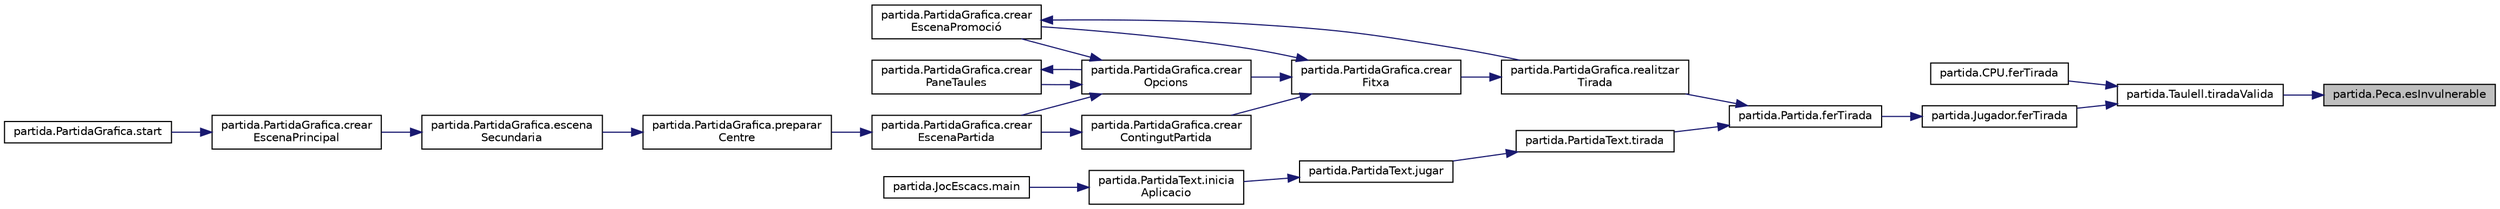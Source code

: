 digraph "partida.Peca.esInvulnerable"
{
 // LATEX_PDF_SIZE
  edge [fontname="Helvetica",fontsize="10",labelfontname="Helvetica",labelfontsize="10"];
  node [fontname="Helvetica",fontsize="10",shape=record];
  rankdir="RL";
  Node1 [label="partida.Peca.esInvulnerable",height=0.2,width=0.4,color="black", fillcolor="grey75", style="filled", fontcolor="black",tooltip="Invulnerabilitat."];
  Node1 -> Node2 [dir="back",color="midnightblue",fontsize="10",style="solid"];
  Node2 [label="partida.Taulell.tiradaValida",height=0.2,width=0.4,color="black", fillcolor="white", style="filled",URL="$classpartida_1_1_taulell.html#a378c7b029e0e64c33ecaa952fa584a31",tooltip="Fa totes les comprovacions per veure si la tirada entrada es valida o no."];
  Node2 -> Node3 [dir="back",color="midnightblue",fontsize="10",style="solid"];
  Node3 [label="partida.CPU.ferTirada",height=0.2,width=0.4,color="black", fillcolor="white", style="filled",URL="$classpartida_1_1_c_p_u.html#a0faa511637755fa4e4414e24fb7ac1e7",tooltip="Realitza l'acció de tirar una peça."];
  Node2 -> Node4 [dir="back",color="midnightblue",fontsize="10",style="solid"];
  Node4 [label="partida.Jugador.ferTirada",height=0.2,width=0.4,color="black", fillcolor="white", style="filled",URL="$classpartida_1_1_jugador.html#a6092f4063c6b8c6704000af4e48b93d1",tooltip="Fa totes les comprovacions per veure si la tirada entrada es valida o no i es realitza la tirada."];
  Node4 -> Node5 [dir="back",color="midnightblue",fontsize="10",style="solid"];
  Node5 [label="partida.Partida.ferTirada",height=0.2,width=0.4,color="black", fillcolor="white", style="filled",URL="$classpartida_1_1_partida.html#a7cf55f1cf2593fc89ce8f6bd26d14ad7",tooltip="Funció principal del programa: realitza una tirada un jugador."];
  Node5 -> Node6 [dir="back",color="midnightblue",fontsize="10",style="solid"];
  Node6 [label="partida.PartidaGrafica.realitzar\lTirada",height=0.2,width=0.4,color="black", fillcolor="white", style="filled",URL="$classpartida_1_1_partida_grafica.html#acb4c99e7ee645483ab9f9955d320b117",tooltip="Realitza una tirada."];
  Node6 -> Node7 [dir="back",color="midnightblue",fontsize="10",style="solid"];
  Node7 [label="partida.PartidaGrafica.crear\lFitxa",height=0.2,width=0.4,color="black", fillcolor="white", style="filled",URL="$classpartida_1_1_partida_grafica.html#ad79e50c713a3e043355a0f20f9cc5cea",tooltip="Crea la fitxa gràfica que anirà al taulell gràfic."];
  Node7 -> Node8 [dir="back",color="midnightblue",fontsize="10",style="solid"];
  Node8 [label="partida.PartidaGrafica.crear\lContingutPartida",height=0.2,width=0.4,color="black", fillcolor="white", style="filled",URL="$classpartida_1_1_partida_grafica.html#a591e5560274bfbc48b1981eced48ebae",tooltip="Crea el taulell i posiciona les peces."];
  Node8 -> Node9 [dir="back",color="midnightblue",fontsize="10",style="solid"];
  Node9 [label="partida.PartidaGrafica.crear\lEscenaPartida",height=0.2,width=0.4,color="black", fillcolor="white", style="filled",URL="$classpartida_1_1_partida_grafica.html#a3b11d63e2d592d926ef4ca45a4148dc7",tooltip="Crea l'escena partida."];
  Node9 -> Node10 [dir="back",color="midnightblue",fontsize="10",style="solid"];
  Node10 [label="partida.PartidaGrafica.preparar\lCentre",height=0.2,width=0.4,color="black", fillcolor="white", style="filled",URL="$classpartida_1_1_partida_grafica.html#a24051d5d02bee4cb623a58dd021c066e",tooltip="Es prepara el centre per l'escena secundaria."];
  Node10 -> Node11 [dir="back",color="midnightblue",fontsize="10",style="solid"];
  Node11 [label="partida.PartidaGrafica.escena\lSecundaria",height=0.2,width=0.4,color="black", fillcolor="white", style="filled",URL="$classpartida_1_1_partida_grafica.html#a32e9bb5299be820aef87ea3f58fda6bd",tooltip="Crea l'escena secundaria."];
  Node11 -> Node12 [dir="back",color="midnightblue",fontsize="10",style="solid"];
  Node12 [label="partida.PartidaGrafica.crear\lEscenaPrincipal",height=0.2,width=0.4,color="black", fillcolor="white", style="filled",URL="$classpartida_1_1_partida_grafica.html#a152d398be779196906064f031d898390",tooltip="Crea l'escena principal."];
  Node12 -> Node13 [dir="back",color="midnightblue",fontsize="10",style="solid"];
  Node13 [label="partida.PartidaGrafica.start",height=0.2,width=0.4,color="black", fillcolor="white", style="filled",URL="$classpartida_1_1_partida_grafica.html#a8861a2699c3708a4db945ab4c9087cb3",tooltip=" "];
  Node7 -> Node14 [dir="back",color="midnightblue",fontsize="10",style="solid"];
  Node14 [label="partida.PartidaGrafica.crear\lEscenaPromoció",height=0.2,width=0.4,color="black", fillcolor="white", style="filled",URL="$classpartida_1_1_partida_grafica.html#a8019015902aff562d5c2b747ccfe58c2",tooltip="Crea panell per fer la promoció"];
  Node14 -> Node6 [dir="back",color="midnightblue",fontsize="10",style="solid"];
  Node7 -> Node15 [dir="back",color="midnightblue",fontsize="10",style="solid"];
  Node15 [label="partida.PartidaGrafica.crear\lOpcions",height=0.2,width=0.4,color="black", fillcolor="white", style="filled",URL="$classpartida_1_1_partida_grafica.html#adba25a1c270fb61aadd0c60b50569e0c",tooltip="Crea les opcions que es podran fer durant la partida."];
  Node15 -> Node9 [dir="back",color="midnightblue",fontsize="10",style="solid"];
  Node15 -> Node14 [dir="back",color="midnightblue",fontsize="10",style="solid"];
  Node15 -> Node16 [dir="back",color="midnightblue",fontsize="10",style="solid"];
  Node16 [label="partida.PartidaGrafica.crear\lPaneTaules",height=0.2,width=0.4,color="black", fillcolor="white", style="filled",URL="$classpartida_1_1_partida_grafica.html#a5d30947acec27f26fe79c92f36ef7efc",tooltip="Crea un panell per acceptar/declinar les taules un cop s'han demanat."];
  Node16 -> Node15 [dir="back",color="midnightblue",fontsize="10",style="solid"];
  Node5 -> Node17 [dir="back",color="midnightblue",fontsize="10",style="solid"];
  Node17 [label="partida.PartidaText.tirada",height=0.2,width=0.4,color="black", fillcolor="white", style="filled",URL="$classpartida_1_1_partida_text.html#acc995d318d946fd2b8e0f16366797ded",tooltip="Gestiona la tirada."];
  Node17 -> Node18 [dir="back",color="midnightblue",fontsize="10",style="solid"];
  Node18 [label="partida.PartidaText.jugar",height=0.2,width=0.4,color="black", fillcolor="white", style="filled",URL="$classpartida_1_1_partida_text.html#a879caed244bc5c974313cd31faa75c6d",tooltip="Gestiona la partida."];
  Node18 -> Node19 [dir="back",color="midnightblue",fontsize="10",style="solid"];
  Node19 [label="partida.PartidaText.inicia\lAplicacio",height=0.2,width=0.4,color="black", fillcolor="white", style="filled",URL="$classpartida_1_1_partida_text.html#a02c8b096e88ca947f3956566b3fd4145",tooltip="Inicia el joc."];
  Node19 -> Node20 [dir="back",color="midnightblue",fontsize="10",style="solid"];
  Node20 [label="partida.JocEscacs.main",height=0.2,width=0.4,color="black", fillcolor="white", style="filled",URL="$classpartida_1_1_joc_escacs.html#a61412703510b43d5067b1aa19d45a85f",tooltip=" "];
}

